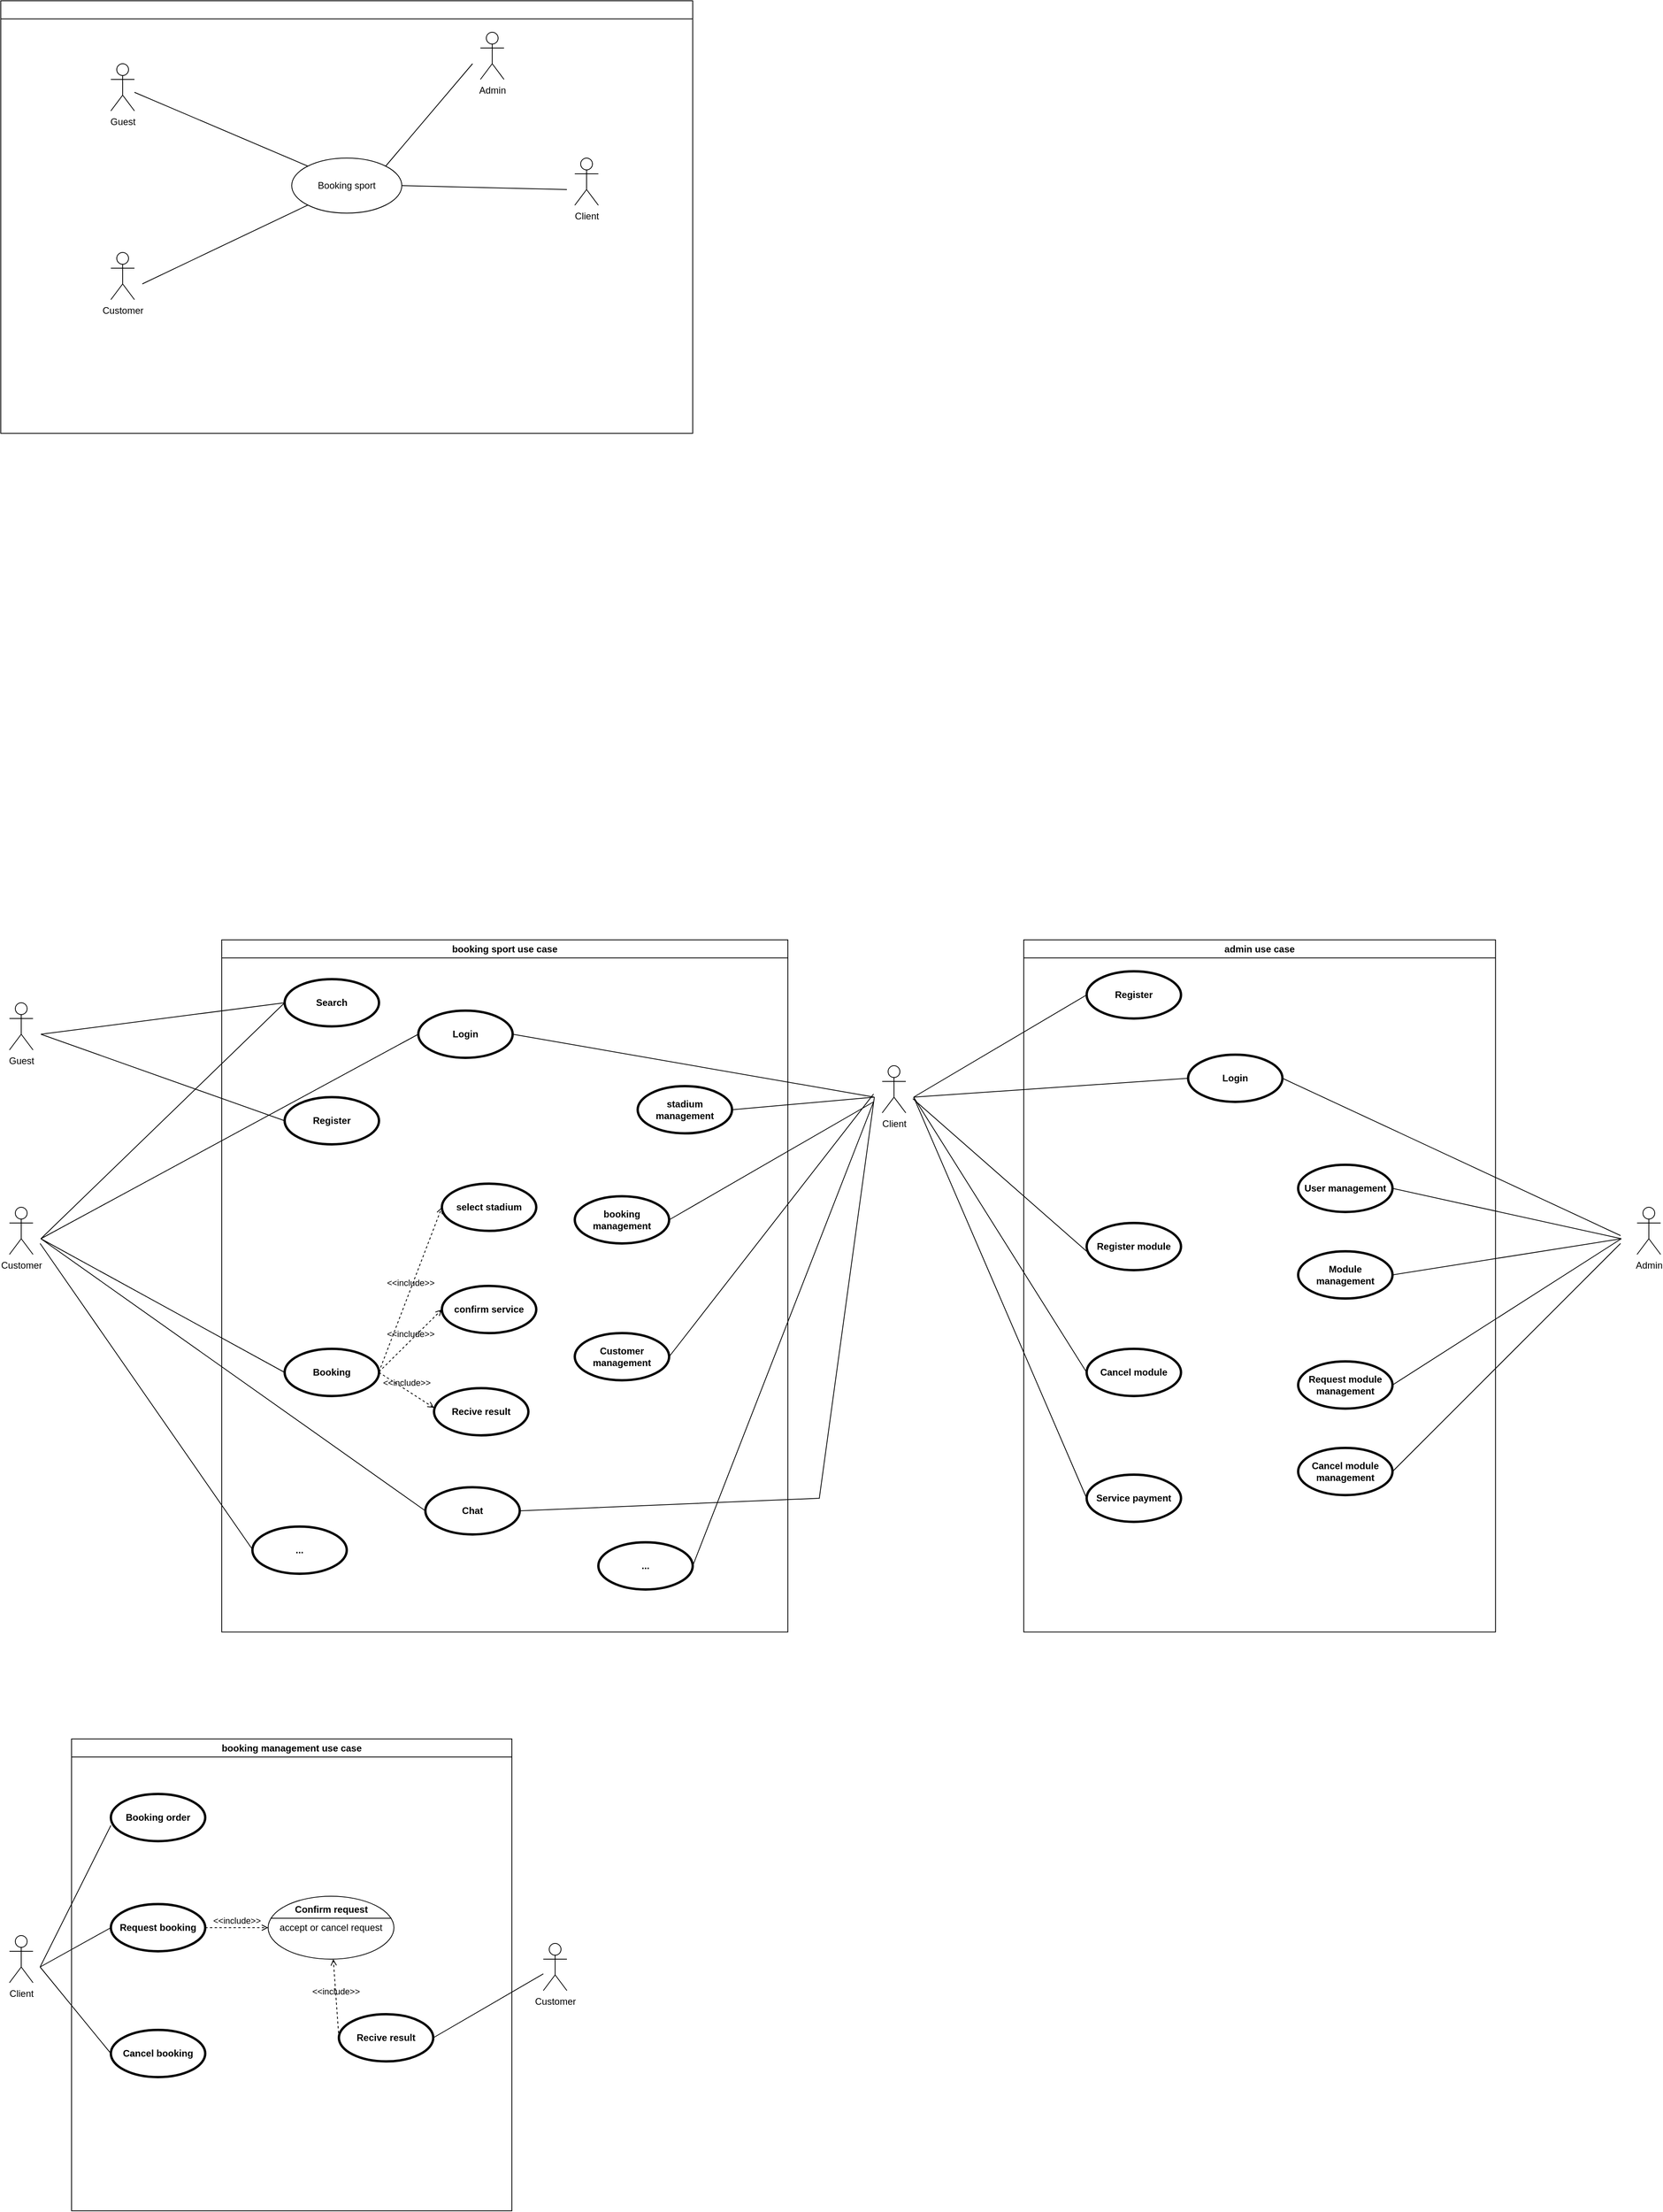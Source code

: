 <mxfile version="22.1.21" type="github">
  <diagram name="Page-1" id="sEAu9rGyXWfr59P4b1Dc">
    <mxGraphModel dx="2687" dy="2226" grid="1" gridSize="10" guides="1" tooltips="1" connect="1" arrows="1" fold="1" page="1" pageScale="1" pageWidth="850" pageHeight="1100" math="0" shadow="0">
      <root>
        <mxCell id="0" />
        <mxCell id="1" parent="0" />
        <mxCell id="-KIOnbsxqLIStmd7eqbL-1" value="Client" style="shape=umlActor;html=1;verticalLabelPosition=bottom;verticalAlign=top;align=center;" parent="1" vertex="1">
          <mxGeometry x="391" y="314" width="30" height="60" as="geometry" />
        </mxCell>
        <mxCell id="-KIOnbsxqLIStmd7eqbL-2" value="Admin" style="shape=umlActor;html=1;verticalLabelPosition=bottom;verticalAlign=top;align=center;" parent="1" vertex="1">
          <mxGeometry x="1351" y="494" width="30" height="60" as="geometry" />
        </mxCell>
        <mxCell id="-KIOnbsxqLIStmd7eqbL-3" value="Guest" style="shape=umlActor;html=1;verticalLabelPosition=bottom;verticalAlign=top;align=center;" parent="1" vertex="1">
          <mxGeometry x="-719" y="234" width="30" height="60" as="geometry" />
        </mxCell>
        <mxCell id="-KIOnbsxqLIStmd7eqbL-4" value="Customer" style="shape=umlActor;html=1;verticalLabelPosition=bottom;verticalAlign=top;align=center;" parent="1" vertex="1">
          <mxGeometry x="-719" y="494" width="30" height="60" as="geometry" />
        </mxCell>
        <mxCell id="UZynZxMn0wIeEGekEBfj-8" value="booking sport use case" style="swimlane;whiteSpace=wrap;html=1;" parent="1" vertex="1">
          <mxGeometry x="-449" y="154" width="720" height="880" as="geometry" />
        </mxCell>
        <mxCell id="UZynZxMn0wIeEGekEBfj-2" value="Search" style="shape=ellipse;html=1;strokeWidth=3;fontStyle=1;whiteSpace=wrap;align=center;perimeter=ellipsePerimeter;" parent="UZynZxMn0wIeEGekEBfj-8" vertex="1">
          <mxGeometry x="80" y="50" width="120" height="60" as="geometry" />
        </mxCell>
        <mxCell id="UZynZxMn0wIeEGekEBfj-5" value="Register" style="shape=ellipse;html=1;strokeWidth=3;fontStyle=1;whiteSpace=wrap;align=center;perimeter=ellipsePerimeter;" parent="UZynZxMn0wIeEGekEBfj-8" vertex="1">
          <mxGeometry x="80" y="200" width="120" height="60" as="geometry" />
        </mxCell>
        <mxCell id="UZynZxMn0wIeEGekEBfj-4" value="Booking" style="shape=ellipse;html=1;strokeWidth=3;fontStyle=1;whiteSpace=wrap;align=center;perimeter=ellipsePerimeter;" parent="UZynZxMn0wIeEGekEBfj-8" vertex="1">
          <mxGeometry x="80" y="520" width="120" height="60" as="geometry" />
        </mxCell>
        <mxCell id="UZynZxMn0wIeEGekEBfj-6" value="Chat" style="shape=ellipse;html=1;strokeWidth=3;fontStyle=1;whiteSpace=wrap;align=center;perimeter=ellipsePerimeter;" parent="UZynZxMn0wIeEGekEBfj-8" vertex="1">
          <mxGeometry x="259" y="696" width="120" height="60" as="geometry" />
        </mxCell>
        <mxCell id="UZynZxMn0wIeEGekEBfj-9" value="Login" style="shape=ellipse;html=1;strokeWidth=3;fontStyle=1;whiteSpace=wrap;align=center;perimeter=ellipsePerimeter;" parent="UZynZxMn0wIeEGekEBfj-8" vertex="1">
          <mxGeometry x="250" y="90" width="120" height="60" as="geometry" />
        </mxCell>
        <mxCell id="UZynZxMn0wIeEGekEBfj-16" value="select stadium" style="shape=ellipse;html=1;strokeWidth=3;fontStyle=1;whiteSpace=wrap;align=center;perimeter=ellipsePerimeter;" parent="UZynZxMn0wIeEGekEBfj-8" vertex="1">
          <mxGeometry x="280" y="310" width="120" height="60" as="geometry" />
        </mxCell>
        <mxCell id="UZynZxMn0wIeEGekEBfj-17" value="confirm service" style="shape=ellipse;html=1;strokeWidth=3;fontStyle=1;whiteSpace=wrap;align=center;perimeter=ellipsePerimeter;" parent="UZynZxMn0wIeEGekEBfj-8" vertex="1">
          <mxGeometry x="280" y="440" width="120" height="60" as="geometry" />
        </mxCell>
        <mxCell id="UZynZxMn0wIeEGekEBfj-26" value="&amp;lt;&amp;lt;include&amp;gt;&amp;gt;" style="edgeStyle=none;html=1;endArrow=open;verticalAlign=bottom;dashed=1;labelBackgroundColor=none;rounded=0;entryX=0;entryY=0.5;entryDx=0;entryDy=0;" parent="UZynZxMn0wIeEGekEBfj-8" target="UZynZxMn0wIeEGekEBfj-16" edge="1">
          <mxGeometry width="160" relative="1" as="geometry">
            <mxPoint x="200" y="549.29" as="sourcePoint" />
            <mxPoint x="360" y="549.29" as="targetPoint" />
          </mxGeometry>
        </mxCell>
        <mxCell id="UZynZxMn0wIeEGekEBfj-27" value="&amp;lt;&amp;lt;include&amp;gt;&amp;gt;" style="edgeStyle=none;html=1;endArrow=open;verticalAlign=bottom;dashed=1;labelBackgroundColor=none;rounded=0;entryX=0;entryY=0.5;entryDx=0;entryDy=0;" parent="UZynZxMn0wIeEGekEBfj-8" target="UZynZxMn0wIeEGekEBfj-17" edge="1">
          <mxGeometry width="160" relative="1" as="geometry">
            <mxPoint x="200" y="549.29" as="sourcePoint" />
            <mxPoint x="360" y="549.29" as="targetPoint" />
          </mxGeometry>
        </mxCell>
        <mxCell id="UZynZxMn0wIeEGekEBfj-40" value="booking management" style="shape=ellipse;html=1;strokeWidth=3;fontStyle=1;whiteSpace=wrap;align=center;perimeter=ellipsePerimeter;" parent="UZynZxMn0wIeEGekEBfj-8" vertex="1">
          <mxGeometry x="449" y="326" width="120" height="60" as="geometry" />
        </mxCell>
        <mxCell id="UZynZxMn0wIeEGekEBfj-41" value="stadium management" style="shape=ellipse;html=1;strokeWidth=3;fontStyle=1;whiteSpace=wrap;align=center;perimeter=ellipsePerimeter;" parent="UZynZxMn0wIeEGekEBfj-8" vertex="1">
          <mxGeometry x="529" y="186" width="120" height="60" as="geometry" />
        </mxCell>
        <mxCell id="jrF5rtS-pManaZBHN2W6-6" value="Recive result" style="shape=ellipse;html=1;strokeWidth=3;fontStyle=1;whiteSpace=wrap;align=center;perimeter=ellipsePerimeter;" vertex="1" parent="UZynZxMn0wIeEGekEBfj-8">
          <mxGeometry x="270" y="570" width="120" height="60" as="geometry" />
        </mxCell>
        <mxCell id="jrF5rtS-pManaZBHN2W6-22" value="Customer management" style="shape=ellipse;html=1;strokeWidth=3;fontStyle=1;whiteSpace=wrap;align=center;perimeter=ellipsePerimeter;" vertex="1" parent="UZynZxMn0wIeEGekEBfj-8">
          <mxGeometry x="449" y="500" width="120" height="60" as="geometry" />
        </mxCell>
        <mxCell id="jrF5rtS-pManaZBHN2W6-40" value="..." style="shape=ellipse;html=1;strokeWidth=3;fontStyle=1;whiteSpace=wrap;align=center;perimeter=ellipsePerimeter;" vertex="1" parent="UZynZxMn0wIeEGekEBfj-8">
          <mxGeometry x="39" y="746" width="120" height="60" as="geometry" />
        </mxCell>
        <mxCell id="jrF5rtS-pManaZBHN2W6-41" value="..." style="shape=ellipse;html=1;strokeWidth=3;fontStyle=1;whiteSpace=wrap;align=center;perimeter=ellipsePerimeter;" vertex="1" parent="UZynZxMn0wIeEGekEBfj-8">
          <mxGeometry x="479" y="766" width="120" height="60" as="geometry" />
        </mxCell>
        <mxCell id="UZynZxMn0wIeEGekEBfj-10" value="" style="edgeStyle=none;html=1;endArrow=none;verticalAlign=bottom;rounded=0;entryX=0;entryY=0.5;entryDx=0;entryDy=0;" parent="1" target="UZynZxMn0wIeEGekEBfj-2" edge="1">
          <mxGeometry width="160" relative="1" as="geometry">
            <mxPoint x="-679" y="274" as="sourcePoint" />
            <mxPoint x="-509" y="254" as="targetPoint" />
          </mxGeometry>
        </mxCell>
        <mxCell id="UZynZxMn0wIeEGekEBfj-11" value="" style="edgeStyle=none;html=1;endArrow=none;verticalAlign=bottom;rounded=0;entryX=0;entryY=0.5;entryDx=0;entryDy=0;" parent="1" target="UZynZxMn0wIeEGekEBfj-5" edge="1">
          <mxGeometry width="160" relative="1" as="geometry">
            <mxPoint x="-679" y="274" as="sourcePoint" />
            <mxPoint x="-359" y="244" as="targetPoint" />
          </mxGeometry>
        </mxCell>
        <mxCell id="UZynZxMn0wIeEGekEBfj-12" value="" style="edgeStyle=none;html=1;endArrow=none;verticalAlign=bottom;rounded=0;entryX=0;entryY=0.5;entryDx=0;entryDy=0;" parent="1" target="UZynZxMn0wIeEGekEBfj-9" edge="1">
          <mxGeometry width="160" relative="1" as="geometry">
            <mxPoint x="-679" y="534" as="sourcePoint" />
            <mxPoint x="-369" y="644" as="targetPoint" />
          </mxGeometry>
        </mxCell>
        <mxCell id="UZynZxMn0wIeEGekEBfj-13" value="" style="edgeStyle=none;html=1;endArrow=none;verticalAlign=bottom;rounded=0;entryX=0;entryY=0.5;entryDx=0;entryDy=0;" parent="1" target="UZynZxMn0wIeEGekEBfj-4" edge="1">
          <mxGeometry width="160" relative="1" as="geometry">
            <mxPoint x="-679" y="534" as="sourcePoint" />
            <mxPoint x="-369" y="644" as="targetPoint" />
          </mxGeometry>
        </mxCell>
        <mxCell id="UZynZxMn0wIeEGekEBfj-14" value="" style="edgeStyle=none;html=1;endArrow=none;verticalAlign=bottom;rounded=0;entryX=0;entryY=0.5;entryDx=0;entryDy=0;" parent="1" target="UZynZxMn0wIeEGekEBfj-6" edge="1">
          <mxGeometry width="160" relative="1" as="geometry">
            <mxPoint x="-679" y="534" as="sourcePoint" />
            <mxPoint x="-369" y="644" as="targetPoint" />
          </mxGeometry>
        </mxCell>
        <mxCell id="UZynZxMn0wIeEGekEBfj-15" value="" style="edgeStyle=none;html=1;endArrow=none;verticalAlign=bottom;rounded=0;entryX=1;entryY=0.5;entryDx=0;entryDy=0;" parent="1" target="UZynZxMn0wIeEGekEBfj-6" edge="1">
          <mxGeometry width="160" relative="1" as="geometry">
            <mxPoint x="381" y="354" as="sourcePoint" />
            <mxPoint x="441" y="734" as="targetPoint" />
            <Array as="points">
              <mxPoint x="311" y="864" />
            </Array>
          </mxGeometry>
        </mxCell>
        <mxCell id="UZynZxMn0wIeEGekEBfj-18" value="admin use case" style="swimlane;whiteSpace=wrap;html=1;startSize=23;" parent="1" vertex="1">
          <mxGeometry x="571" y="154" width="600" height="880" as="geometry" />
        </mxCell>
        <mxCell id="UZynZxMn0wIeEGekEBfj-19" value="Register" style="shape=ellipse;html=1;strokeWidth=3;fontStyle=1;whiteSpace=wrap;align=center;perimeter=ellipsePerimeter;" parent="UZynZxMn0wIeEGekEBfj-18" vertex="1">
          <mxGeometry x="80" y="40" width="120" height="60" as="geometry" />
        </mxCell>
        <mxCell id="UZynZxMn0wIeEGekEBfj-20" value="Register module" style="shape=ellipse;html=1;strokeWidth=3;fontStyle=1;whiteSpace=wrap;align=center;perimeter=ellipsePerimeter;" parent="UZynZxMn0wIeEGekEBfj-18" vertex="1">
          <mxGeometry x="80" y="360" width="120" height="60" as="geometry" />
        </mxCell>
        <mxCell id="UZynZxMn0wIeEGekEBfj-21" value="Service payment" style="shape=ellipse;html=1;strokeWidth=3;fontStyle=1;whiteSpace=wrap;align=center;perimeter=ellipsePerimeter;" parent="UZynZxMn0wIeEGekEBfj-18" vertex="1">
          <mxGeometry x="80" y="680" width="120" height="60" as="geometry" />
        </mxCell>
        <mxCell id="UZynZxMn0wIeEGekEBfj-23" value="Cancel module" style="shape=ellipse;html=1;strokeWidth=3;fontStyle=1;whiteSpace=wrap;align=center;perimeter=ellipsePerimeter;" parent="UZynZxMn0wIeEGekEBfj-18" vertex="1">
          <mxGeometry x="80" y="520" width="120" height="60" as="geometry" />
        </mxCell>
        <mxCell id="UZynZxMn0wIeEGekEBfj-28" value="Login" style="shape=ellipse;html=1;strokeWidth=3;fontStyle=1;whiteSpace=wrap;align=center;perimeter=ellipsePerimeter;" parent="UZynZxMn0wIeEGekEBfj-18" vertex="1">
          <mxGeometry x="209" y="146" width="120" height="60" as="geometry" />
        </mxCell>
        <mxCell id="UZynZxMn0wIeEGekEBfj-35" value="User management" style="shape=ellipse;html=1;strokeWidth=3;fontStyle=1;whiteSpace=wrap;align=center;perimeter=ellipsePerimeter;" parent="UZynZxMn0wIeEGekEBfj-18" vertex="1">
          <mxGeometry x="349" y="286" width="120" height="60" as="geometry" />
        </mxCell>
        <mxCell id="UZynZxMn0wIeEGekEBfj-36" value="Module management" style="shape=ellipse;html=1;strokeWidth=3;fontStyle=1;whiteSpace=wrap;align=center;perimeter=ellipsePerimeter;" parent="UZynZxMn0wIeEGekEBfj-18" vertex="1">
          <mxGeometry x="349" y="396" width="120" height="60" as="geometry" />
        </mxCell>
        <mxCell id="UZynZxMn0wIeEGekEBfj-37" value="Request module management" style="shape=ellipse;html=1;strokeWidth=3;fontStyle=1;whiteSpace=wrap;align=center;perimeter=ellipsePerimeter;" parent="UZynZxMn0wIeEGekEBfj-18" vertex="1">
          <mxGeometry x="349" y="536" width="120" height="60" as="geometry" />
        </mxCell>
        <mxCell id="UZynZxMn0wIeEGekEBfj-32" value="" style="edgeStyle=none;html=1;endArrow=none;verticalAlign=bottom;rounded=0;exitX=1;exitY=0.5;exitDx=0;exitDy=0;" parent="UZynZxMn0wIeEGekEBfj-18" source="UZynZxMn0wIeEGekEBfj-35" edge="1">
          <mxGeometry width="160" relative="1" as="geometry">
            <mxPoint x="520" y="170" as="sourcePoint" />
            <mxPoint x="760" y="380" as="targetPoint" />
          </mxGeometry>
        </mxCell>
        <mxCell id="jrF5rtS-pManaZBHN2W6-31" value="Cancel module management" style="shape=ellipse;html=1;strokeWidth=3;fontStyle=1;whiteSpace=wrap;align=center;perimeter=ellipsePerimeter;" vertex="1" parent="UZynZxMn0wIeEGekEBfj-18">
          <mxGeometry x="349" y="646" width="120" height="60" as="geometry" />
        </mxCell>
        <mxCell id="UZynZxMn0wIeEGekEBfj-30" value="" style="edgeStyle=none;html=1;endArrow=none;verticalAlign=bottom;rounded=0;entryX=0;entryY=0.5;entryDx=0;entryDy=0;" parent="1" target="UZynZxMn0wIeEGekEBfj-19" edge="1">
          <mxGeometry width="160" relative="1" as="geometry">
            <mxPoint x="431" y="354" as="sourcePoint" />
            <mxPoint x="591" y="354" as="targetPoint" />
          </mxGeometry>
        </mxCell>
        <mxCell id="UZynZxMn0wIeEGekEBfj-31" value="" style="edgeStyle=none;html=1;endArrow=none;verticalAlign=bottom;rounded=0;entryX=0;entryY=0.5;entryDx=0;entryDy=0;" parent="1" target="UZynZxMn0wIeEGekEBfj-28" edge="1">
          <mxGeometry width="160" relative="1" as="geometry">
            <mxPoint x="431" y="354" as="sourcePoint" />
            <mxPoint x="661" y="244" as="targetPoint" />
          </mxGeometry>
        </mxCell>
        <mxCell id="UZynZxMn0wIeEGekEBfj-33" value="" style="edgeStyle=none;html=1;endArrow=none;verticalAlign=bottom;rounded=0;entryX=0;entryY=0.5;entryDx=0;entryDy=0;" parent="1" target="UZynZxMn0wIeEGekEBfj-23" edge="1">
          <mxGeometry width="160" relative="1" as="geometry">
            <mxPoint x="431" y="354" as="sourcePoint" />
            <mxPoint x="681" y="264" as="targetPoint" />
          </mxGeometry>
        </mxCell>
        <mxCell id="UZynZxMn0wIeEGekEBfj-34" value="" style="edgeStyle=none;html=1;endArrow=none;verticalAlign=bottom;rounded=0;entryX=0;entryY=0.5;entryDx=0;entryDy=0;" parent="1" target="UZynZxMn0wIeEGekEBfj-21" edge="1">
          <mxGeometry width="160" relative="1" as="geometry">
            <mxPoint x="431" y="354" as="sourcePoint" />
            <mxPoint x="691" y="274" as="targetPoint" />
          </mxGeometry>
        </mxCell>
        <mxCell id="UZynZxMn0wIeEGekEBfj-38" value="" style="edgeStyle=none;html=1;endArrow=none;verticalAlign=bottom;rounded=0;exitX=1;exitY=0.5;exitDx=0;exitDy=0;" parent="1" source="UZynZxMn0wIeEGekEBfj-36" edge="1">
          <mxGeometry width="160" relative="1" as="geometry">
            <mxPoint x="1101" y="444" as="sourcePoint" />
            <mxPoint x="1331" y="534" as="targetPoint" />
          </mxGeometry>
        </mxCell>
        <mxCell id="UZynZxMn0wIeEGekEBfj-39" value="" style="edgeStyle=none;html=1;endArrow=none;verticalAlign=bottom;rounded=0;exitX=1;exitY=0.5;exitDx=0;exitDy=0;" parent="1" source="UZynZxMn0wIeEGekEBfj-37" edge="1">
          <mxGeometry width="160" relative="1" as="geometry">
            <mxPoint x="1091" y="324" as="sourcePoint" />
            <mxPoint x="1331" y="534" as="targetPoint" />
          </mxGeometry>
        </mxCell>
        <mxCell id="jrF5rtS-pManaZBHN2W6-1" value="" style="edgeStyle=none;html=1;endArrow=none;verticalAlign=bottom;rounded=0;entryX=0;entryY=0.5;entryDx=0;entryDy=0;" edge="1" parent="1" target="UZynZxMn0wIeEGekEBfj-2">
          <mxGeometry width="160" relative="1" as="geometry">
            <mxPoint x="-679" y="534" as="sourcePoint" />
            <mxPoint x="-489" y="484" as="targetPoint" />
          </mxGeometry>
        </mxCell>
        <mxCell id="jrF5rtS-pManaZBHN2W6-3" value="&amp;lt;&amp;lt;include&amp;gt;&amp;gt;" style="edgeStyle=none;html=1;endArrow=open;verticalAlign=bottom;dashed=1;labelBackgroundColor=none;rounded=0;entryX=0;entryY=0.5;entryDx=0;entryDy=0;" edge="1" parent="1">
          <mxGeometry width="160" relative="1" as="geometry">
            <mxPoint x="-249" y="704" as="sourcePoint" />
            <mxPoint x="-179" y="749" as="targetPoint" />
          </mxGeometry>
        </mxCell>
        <mxCell id="jrF5rtS-pManaZBHN2W6-4" value="" style="endArrow=none;html=1;rounded=0;entryX=1;entryY=0.5;entryDx=0;entryDy=0;" edge="1" parent="1" target="UZynZxMn0wIeEGekEBfj-9">
          <mxGeometry width="50" height="50" relative="1" as="geometry">
            <mxPoint x="381" y="354" as="sourcePoint" />
            <mxPoint x="-99" y="424" as="targetPoint" />
          </mxGeometry>
        </mxCell>
        <mxCell id="jrF5rtS-pManaZBHN2W6-7" value="" style="edgeStyle=none;html=1;endArrow=none;verticalAlign=bottom;rounded=0;exitX=1;exitY=0.5;exitDx=0;exitDy=0;" edge="1" parent="1" source="UZynZxMn0wIeEGekEBfj-41">
          <mxGeometry width="160" relative="1" as="geometry">
            <mxPoint x="221" y="354" as="sourcePoint" />
            <mxPoint x="381" y="354" as="targetPoint" />
          </mxGeometry>
        </mxCell>
        <mxCell id="jrF5rtS-pManaZBHN2W6-9" value="" style="swimlane;whiteSpace=wrap;html=1;" vertex="1" parent="1">
          <mxGeometry x="-730" y="-1040" width="880" height="550" as="geometry" />
        </mxCell>
        <mxCell id="jrF5rtS-pManaZBHN2W6-10" value="Guest" style="shape=umlActor;html=1;verticalLabelPosition=bottom;verticalAlign=top;align=center;" vertex="1" parent="jrF5rtS-pManaZBHN2W6-9">
          <mxGeometry x="140" y="80" width="30" height="60" as="geometry" />
        </mxCell>
        <mxCell id="jrF5rtS-pManaZBHN2W6-12" value="Admin" style="shape=umlActor;html=1;verticalLabelPosition=bottom;verticalAlign=top;align=center;" vertex="1" parent="jrF5rtS-pManaZBHN2W6-9">
          <mxGeometry x="610" y="40" width="30" height="60" as="geometry" />
        </mxCell>
        <mxCell id="jrF5rtS-pManaZBHN2W6-14" value="Customer" style="shape=umlActor;html=1;verticalLabelPosition=bottom;verticalAlign=top;align=center;" vertex="1" parent="jrF5rtS-pManaZBHN2W6-9">
          <mxGeometry x="140" y="320" width="30" height="60" as="geometry" />
        </mxCell>
        <mxCell id="jrF5rtS-pManaZBHN2W6-11" value="Client" style="shape=umlActor;html=1;verticalLabelPosition=bottom;verticalAlign=top;align=center;" vertex="1" parent="jrF5rtS-pManaZBHN2W6-9">
          <mxGeometry x="730" y="200" width="30" height="60" as="geometry" />
        </mxCell>
        <mxCell id="jrF5rtS-pManaZBHN2W6-15" value="Booking sport" style="ellipse;whiteSpace=wrap;html=1;" vertex="1" parent="jrF5rtS-pManaZBHN2W6-9">
          <mxGeometry x="370" y="200" width="140" height="70" as="geometry" />
        </mxCell>
        <mxCell id="jrF5rtS-pManaZBHN2W6-16" value="" style="edgeStyle=none;html=1;endArrow=none;verticalAlign=bottom;rounded=0;entryX=0;entryY=0;entryDx=0;entryDy=0;" edge="1" parent="jrF5rtS-pManaZBHN2W6-9" source="jrF5rtS-pManaZBHN2W6-10" target="jrF5rtS-pManaZBHN2W6-15">
          <mxGeometry width="160" relative="1" as="geometry">
            <mxPoint x="510" y="200" as="sourcePoint" />
            <mxPoint x="670" y="200" as="targetPoint" />
          </mxGeometry>
        </mxCell>
        <mxCell id="jrF5rtS-pManaZBHN2W6-17" value="" style="edgeStyle=none;html=1;endArrow=none;verticalAlign=bottom;rounded=0;entryX=1;entryY=0;entryDx=0;entryDy=0;" edge="1" parent="1" target="jrF5rtS-pManaZBHN2W6-15">
          <mxGeometry width="160" relative="1" as="geometry">
            <mxPoint x="-130" y="-960" as="sourcePoint" />
            <mxPoint x="-60" y="-840" as="targetPoint" />
          </mxGeometry>
        </mxCell>
        <mxCell id="jrF5rtS-pManaZBHN2W6-18" value="" style="edgeStyle=none;html=1;endArrow=none;verticalAlign=bottom;rounded=0;exitX=1;exitY=0.5;exitDx=0;exitDy=0;" edge="1" parent="1" source="jrF5rtS-pManaZBHN2W6-15">
          <mxGeometry width="160" relative="1" as="geometry">
            <mxPoint x="-220" y="-840" as="sourcePoint" />
            <mxPoint x="-10" y="-800" as="targetPoint" />
          </mxGeometry>
        </mxCell>
        <mxCell id="jrF5rtS-pManaZBHN2W6-19" value="" style="edgeStyle=none;html=1;endArrow=none;verticalAlign=bottom;rounded=0;entryX=0;entryY=1;entryDx=0;entryDy=0;" edge="1" parent="1" target="jrF5rtS-pManaZBHN2W6-15">
          <mxGeometry width="160" relative="1" as="geometry">
            <mxPoint x="-550" y="-680" as="sourcePoint" />
            <mxPoint x="-60" y="-840" as="targetPoint" />
          </mxGeometry>
        </mxCell>
        <mxCell id="jrF5rtS-pManaZBHN2W6-28" value="" style="edgeStyle=none;html=1;endArrow=none;verticalAlign=bottom;rounded=0;exitX=1;exitY=0.5;exitDx=0;exitDy=0;" edge="1" parent="1" source="UZynZxMn0wIeEGekEBfj-28">
          <mxGeometry width="160" relative="1" as="geometry">
            <mxPoint x="1050" y="480" as="sourcePoint" />
            <mxPoint x="1330" y="530" as="targetPoint" />
          </mxGeometry>
        </mxCell>
        <mxCell id="jrF5rtS-pManaZBHN2W6-29" value="" style="edgeStyle=none;html=1;endArrow=none;verticalAlign=bottom;rounded=0;entryX=0;entryY=0.5;entryDx=0;entryDy=0;" edge="1" parent="1">
          <mxGeometry width="160" relative="1" as="geometry">
            <mxPoint x="430" y="356" as="sourcePoint" />
            <mxPoint x="651.0" y="550" as="targetPoint" />
          </mxGeometry>
        </mxCell>
        <mxCell id="jrF5rtS-pManaZBHN2W6-32" value="" style="edgeStyle=none;html=1;endArrow=none;verticalAlign=bottom;rounded=0;exitX=1;exitY=0.5;exitDx=0;exitDy=0;" edge="1" parent="1" source="jrF5rtS-pManaZBHN2W6-31">
          <mxGeometry width="160" relative="1" as="geometry">
            <mxPoint x="710" y="540" as="sourcePoint" />
            <mxPoint x="1330" y="540" as="targetPoint" />
          </mxGeometry>
        </mxCell>
        <mxCell id="jrF5rtS-pManaZBHN2W6-33" value="" style="edgeStyle=none;html=1;endArrow=none;verticalAlign=bottom;rounded=0;exitX=1;exitY=0.5;exitDx=0;exitDy=0;" edge="1" parent="1" source="UZynZxMn0wIeEGekEBfj-40">
          <mxGeometry width="160" relative="1" as="geometry">
            <mxPoint x="160" y="540" as="sourcePoint" />
            <mxPoint x="380" y="360" as="targetPoint" />
          </mxGeometry>
        </mxCell>
        <mxCell id="jrF5rtS-pManaZBHN2W6-35" value="" style="edgeStyle=none;html=1;endArrow=none;verticalAlign=bottom;rounded=0;exitX=1;exitY=0.5;exitDx=0;exitDy=0;" edge="1" parent="1" source="jrF5rtS-pManaZBHN2W6-22">
          <mxGeometry width="160" relative="1" as="geometry">
            <mxPoint x="160" y="540" as="sourcePoint" />
            <mxPoint x="380" y="350" as="targetPoint" />
          </mxGeometry>
        </mxCell>
        <mxCell id="jrF5rtS-pManaZBHN2W6-37" value="" style="edgeStyle=none;html=1;endArrow=none;verticalAlign=bottom;rounded=0;entryX=0;entryY=0.5;entryDx=0;entryDy=0;" edge="1" parent="1">
          <mxGeometry width="160" relative="1" as="geometry">
            <mxPoint x="-680" y="540" as="sourcePoint" />
            <mxPoint x="-410" y="929" as="targetPoint" />
          </mxGeometry>
        </mxCell>
        <mxCell id="jrF5rtS-pManaZBHN2W6-39" value="" style="edgeStyle=none;html=1;endArrow=none;verticalAlign=bottom;rounded=0;exitX=1;exitY=0.5;exitDx=0;exitDy=0;" edge="1" parent="1" source="jrF5rtS-pManaZBHN2W6-41">
          <mxGeometry width="160" relative="1" as="geometry">
            <mxPoint x="220" y="975" as="sourcePoint" />
            <mxPoint x="380" y="360" as="targetPoint" />
          </mxGeometry>
        </mxCell>
        <mxCell id="jrF5rtS-pManaZBHN2W6-42" value="booking management use case" style="swimlane;whiteSpace=wrap;html=1;" vertex="1" parent="1">
          <mxGeometry x="-640" y="1170" width="560" height="600" as="geometry" />
        </mxCell>
        <mxCell id="jrF5rtS-pManaZBHN2W6-44" value="Booking order" style="shape=ellipse;html=1;strokeWidth=3;fontStyle=1;whiteSpace=wrap;align=center;perimeter=ellipsePerimeter;" vertex="1" parent="jrF5rtS-pManaZBHN2W6-42">
          <mxGeometry x="50" y="70" width="120" height="60" as="geometry" />
        </mxCell>
        <mxCell id="jrF5rtS-pManaZBHN2W6-48" value="Request booking" style="shape=ellipse;html=1;strokeWidth=3;fontStyle=1;whiteSpace=wrap;align=center;perimeter=ellipsePerimeter;" vertex="1" parent="jrF5rtS-pManaZBHN2W6-42">
          <mxGeometry x="50" y="210" width="120" height="60" as="geometry" />
        </mxCell>
        <mxCell id="jrF5rtS-pManaZBHN2W6-50" value="Cancel booking" style="shape=ellipse;html=1;strokeWidth=3;fontStyle=1;whiteSpace=wrap;align=center;perimeter=ellipsePerimeter;" vertex="1" parent="jrF5rtS-pManaZBHN2W6-42">
          <mxGeometry x="50" y="370" width="120" height="60" as="geometry" />
        </mxCell>
        <mxCell id="jrF5rtS-pManaZBHN2W6-55" value="Recive result" style="shape=ellipse;html=1;strokeWidth=3;fontStyle=1;whiteSpace=wrap;align=center;perimeter=ellipsePerimeter;" vertex="1" parent="jrF5rtS-pManaZBHN2W6-42">
          <mxGeometry x="340" y="350" width="120" height="60" as="geometry" />
        </mxCell>
        <mxCell id="jrF5rtS-pManaZBHN2W6-59" value="&amp;lt;&amp;lt;include&amp;gt;&amp;gt;" style="edgeStyle=none;html=1;endArrow=open;verticalAlign=bottom;dashed=1;labelBackgroundColor=none;rounded=0;exitX=1;exitY=0.5;exitDx=0;exitDy=0;entryX=0;entryY=0.5;entryDx=0;entryDy=0;entryPerimeter=0;" edge="1" parent="jrF5rtS-pManaZBHN2W6-42" source="jrF5rtS-pManaZBHN2W6-48" target="jrF5rtS-pManaZBHN2W6-62">
          <mxGeometry width="160" relative="1" as="geometry">
            <mxPoint x="350" y="340" as="sourcePoint" />
            <mxPoint x="280" y="210" as="targetPoint" />
          </mxGeometry>
        </mxCell>
        <mxCell id="jrF5rtS-pManaZBHN2W6-62" value="accept or cancel request" style="html=1;shape=mxgraph.sysml.useCaseExtPt;whiteSpace=wrap;align=center;" vertex="1" parent="jrF5rtS-pManaZBHN2W6-42">
          <mxGeometry x="250" y="200" width="160" height="80" as="geometry" />
        </mxCell>
        <mxCell id="jrF5rtS-pManaZBHN2W6-63" value="Confirm request" style="resizable=0;html=1;verticalAlign=middle;align=center;labelBackgroundColor=none;fontStyle=1;" connectable="0" vertex="1" parent="jrF5rtS-pManaZBHN2W6-62">
          <mxGeometry x="80" y="17" as="geometry" />
        </mxCell>
        <mxCell id="jrF5rtS-pManaZBHN2W6-65" value="&amp;lt;&amp;lt;include&amp;gt;&amp;gt;" style="edgeStyle=none;html=1;endArrow=open;verticalAlign=bottom;dashed=1;labelBackgroundColor=none;rounded=0;exitX=0;exitY=0.5;exitDx=0;exitDy=0;" edge="1" parent="jrF5rtS-pManaZBHN2W6-42" source="jrF5rtS-pManaZBHN2W6-55" target="jrF5rtS-pManaZBHN2W6-62">
          <mxGeometry width="160" relative="1" as="geometry">
            <mxPoint x="350" y="340" as="sourcePoint" />
            <mxPoint x="510" y="340" as="targetPoint" />
          </mxGeometry>
        </mxCell>
        <mxCell id="jrF5rtS-pManaZBHN2W6-43" value="Client" style="shape=umlActor;html=1;verticalLabelPosition=bottom;verticalAlign=top;align=center;" vertex="1" parent="1">
          <mxGeometry x="-719" y="1420" width="30" height="60" as="geometry" />
        </mxCell>
        <mxCell id="jrF5rtS-pManaZBHN2W6-56" value="" style="edgeStyle=none;html=1;endArrow=none;verticalAlign=bottom;rounded=0;entryX=0;entryY=0.667;entryDx=0;entryDy=0;entryPerimeter=0;" edge="1" parent="1" target="jrF5rtS-pManaZBHN2W6-44">
          <mxGeometry width="160" relative="1" as="geometry">
            <mxPoint x="-680" y="1460" as="sourcePoint" />
            <mxPoint x="-520" y="1460" as="targetPoint" />
          </mxGeometry>
        </mxCell>
        <mxCell id="jrF5rtS-pManaZBHN2W6-57" value="" style="edgeStyle=none;html=1;endArrow=none;verticalAlign=bottom;rounded=0;entryX=0;entryY=0.5;entryDx=0;entryDy=0;" edge="1" parent="1" target="jrF5rtS-pManaZBHN2W6-48">
          <mxGeometry width="160" relative="1" as="geometry">
            <mxPoint x="-680" y="1460" as="sourcePoint" />
            <mxPoint x="-520" y="1460" as="targetPoint" />
          </mxGeometry>
        </mxCell>
        <mxCell id="jrF5rtS-pManaZBHN2W6-58" value="" style="edgeStyle=none;html=1;endArrow=none;verticalAlign=bottom;rounded=0;entryX=0;entryY=0.5;entryDx=0;entryDy=0;" edge="1" parent="1" target="jrF5rtS-pManaZBHN2W6-50">
          <mxGeometry width="160" relative="1" as="geometry">
            <mxPoint x="-680" y="1460" as="sourcePoint" />
            <mxPoint x="-520" y="1460" as="targetPoint" />
          </mxGeometry>
        </mxCell>
        <mxCell id="jrF5rtS-pManaZBHN2W6-66" value="Customer" style="shape=umlActor;html=1;verticalLabelPosition=bottom;verticalAlign=top;align=center;" vertex="1" parent="1">
          <mxGeometry x="-40" y="1430" width="30" height="60" as="geometry" />
        </mxCell>
        <mxCell id="jrF5rtS-pManaZBHN2W6-67" value="" style="edgeStyle=none;html=1;endArrow=none;verticalAlign=bottom;rounded=0;exitX=1;exitY=0.5;exitDx=0;exitDy=0;" edge="1" parent="1" source="jrF5rtS-pManaZBHN2W6-55" target="jrF5rtS-pManaZBHN2W6-66">
          <mxGeometry width="160" relative="1" as="geometry">
            <mxPoint x="-210" y="1510" as="sourcePoint" />
            <mxPoint x="240" y="1460" as="targetPoint" />
          </mxGeometry>
        </mxCell>
      </root>
    </mxGraphModel>
  </diagram>
</mxfile>

